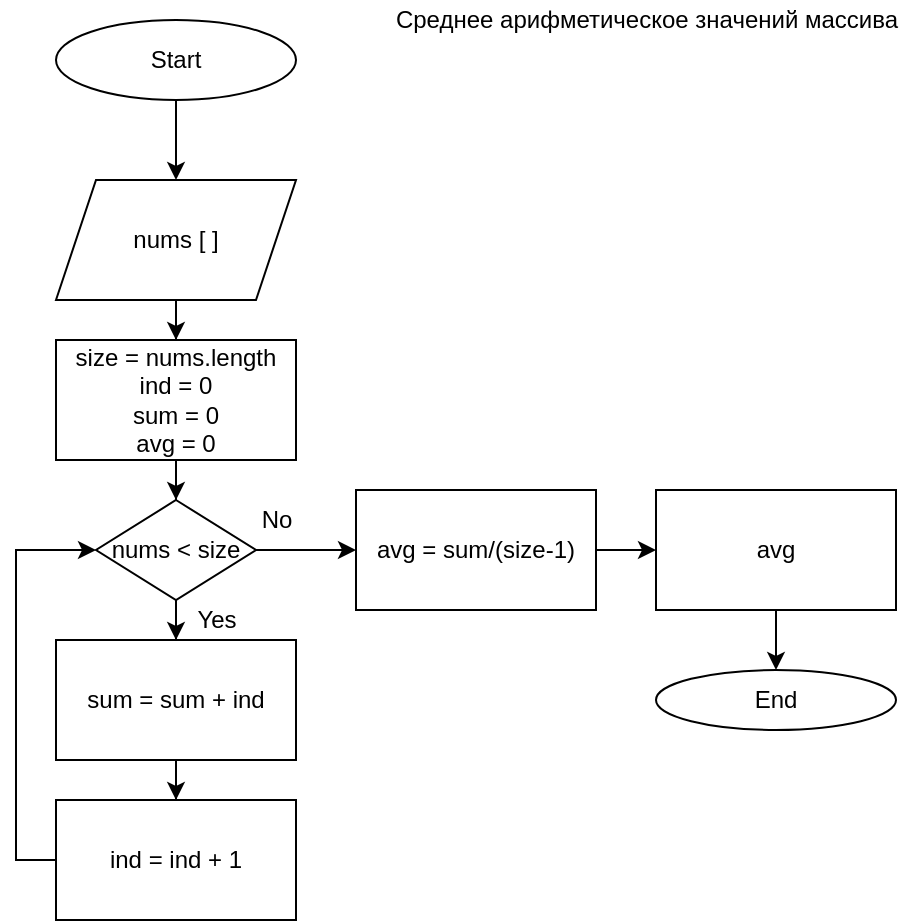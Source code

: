 <mxfile version="20.0.1" type="github" pages="3">
  <diagram id="YTG5BijakF3GWzwNf1cs" name="Ср арифметическое">
    <mxGraphModel dx="786" dy="457" grid="1" gridSize="10" guides="1" tooltips="1" connect="1" arrows="1" fold="1" page="1" pageScale="1" pageWidth="827" pageHeight="1169" math="0" shadow="0">
      <root>
        <mxCell id="0" />
        <mxCell id="1" parent="0" />
        <mxCell id="oxg_cV2wPCn3v-a3TKme-3" value="" style="edgeStyle=orthogonalEdgeStyle;rounded=0;orthogonalLoop=1;jettySize=auto;html=1;" parent="1" source="oxg_cV2wPCn3v-a3TKme-1" target="oxg_cV2wPCn3v-a3TKme-2" edge="1">
          <mxGeometry relative="1" as="geometry" />
        </mxCell>
        <mxCell id="oxg_cV2wPCn3v-a3TKme-1" value="Start" style="ellipse;whiteSpace=wrap;html=1;" parent="1" vertex="1">
          <mxGeometry x="70" y="30" width="120" height="40" as="geometry" />
        </mxCell>
        <mxCell id="oxg_cV2wPCn3v-a3TKme-5" value="" style="edgeStyle=orthogonalEdgeStyle;rounded=0;orthogonalLoop=1;jettySize=auto;html=1;" parent="1" source="oxg_cV2wPCn3v-a3TKme-2" target="oxg_cV2wPCn3v-a3TKme-4" edge="1">
          <mxGeometry relative="1" as="geometry" />
        </mxCell>
        <mxCell id="oxg_cV2wPCn3v-a3TKme-2" value="nums [ ]" style="shape=parallelogram;perimeter=parallelogramPerimeter;whiteSpace=wrap;html=1;fixedSize=1;" parent="1" vertex="1">
          <mxGeometry x="70" y="110" width="120" height="60" as="geometry" />
        </mxCell>
        <mxCell id="oxg_cV2wPCn3v-a3TKme-7" value="" style="edgeStyle=orthogonalEdgeStyle;rounded=0;orthogonalLoop=1;jettySize=auto;html=1;" parent="1" source="oxg_cV2wPCn3v-a3TKme-4" target="oxg_cV2wPCn3v-a3TKme-6" edge="1">
          <mxGeometry relative="1" as="geometry" />
        </mxCell>
        <mxCell id="oxg_cV2wPCn3v-a3TKme-4" value="size = nums.length&lt;br&gt;ind = 0&lt;br&gt;sum = 0&lt;br&gt;avg = 0" style="whiteSpace=wrap;html=1;" parent="1" vertex="1">
          <mxGeometry x="70" y="190" width="120" height="60" as="geometry" />
        </mxCell>
        <mxCell id="oxg_cV2wPCn3v-a3TKme-9" value="" style="edgeStyle=orthogonalEdgeStyle;rounded=0;orthogonalLoop=1;jettySize=auto;html=1;" parent="1" source="oxg_cV2wPCn3v-a3TKme-6" target="oxg_cV2wPCn3v-a3TKme-8" edge="1">
          <mxGeometry relative="1" as="geometry" />
        </mxCell>
        <mxCell id="oxg_cV2wPCn3v-a3TKme-15" value="" style="edgeStyle=orthogonalEdgeStyle;rounded=0;orthogonalLoop=1;jettySize=auto;html=1;" parent="1" source="oxg_cV2wPCn3v-a3TKme-6" target="oxg_cV2wPCn3v-a3TKme-14" edge="1">
          <mxGeometry relative="1" as="geometry" />
        </mxCell>
        <mxCell id="oxg_cV2wPCn3v-a3TKme-6" value="nums &amp;lt; size" style="rhombus;whiteSpace=wrap;html=1;" parent="1" vertex="1">
          <mxGeometry x="90" y="270" width="80" height="50" as="geometry" />
        </mxCell>
        <mxCell id="oxg_cV2wPCn3v-a3TKme-11" value="" style="edgeStyle=orthogonalEdgeStyle;rounded=0;orthogonalLoop=1;jettySize=auto;html=1;" parent="1" source="oxg_cV2wPCn3v-a3TKme-8" target="oxg_cV2wPCn3v-a3TKme-10" edge="1">
          <mxGeometry relative="1" as="geometry" />
        </mxCell>
        <mxCell id="oxg_cV2wPCn3v-a3TKme-8" value="sum = sum + ind" style="whiteSpace=wrap;html=1;" parent="1" vertex="1">
          <mxGeometry x="70" y="340" width="120" height="60" as="geometry" />
        </mxCell>
        <mxCell id="oxg_cV2wPCn3v-a3TKme-13" style="edgeStyle=orthogonalEdgeStyle;rounded=0;orthogonalLoop=1;jettySize=auto;html=1;entryX=0;entryY=0.5;entryDx=0;entryDy=0;" parent="1" source="oxg_cV2wPCn3v-a3TKme-10" target="oxg_cV2wPCn3v-a3TKme-6" edge="1">
          <mxGeometry relative="1" as="geometry">
            <Array as="points">
              <mxPoint x="50" y="450" />
              <mxPoint x="50" y="295" />
            </Array>
          </mxGeometry>
        </mxCell>
        <mxCell id="oxg_cV2wPCn3v-a3TKme-10" value="ind = ind + 1" style="whiteSpace=wrap;html=1;" parent="1" vertex="1">
          <mxGeometry x="70" y="420" width="120" height="60" as="geometry" />
        </mxCell>
        <mxCell id="oxg_cV2wPCn3v-a3TKme-12" value="Yes" style="text;html=1;align=center;verticalAlign=middle;resizable=0;points=[];autosize=1;strokeColor=none;fillColor=none;" parent="1" vertex="1">
          <mxGeometry x="130" y="320" width="40" height="20" as="geometry" />
        </mxCell>
        <mxCell id="oxg_cV2wPCn3v-a3TKme-18" value="" style="edgeStyle=orthogonalEdgeStyle;rounded=0;orthogonalLoop=1;jettySize=auto;html=1;" parent="1" source="oxg_cV2wPCn3v-a3TKme-14" target="oxg_cV2wPCn3v-a3TKme-17" edge="1">
          <mxGeometry relative="1" as="geometry" />
        </mxCell>
        <mxCell id="oxg_cV2wPCn3v-a3TKme-14" value="avg = sum/(size-1)" style="whiteSpace=wrap;html=1;" parent="1" vertex="1">
          <mxGeometry x="220" y="265" width="120" height="60" as="geometry" />
        </mxCell>
        <mxCell id="oxg_cV2wPCn3v-a3TKme-16" value="No" style="text;html=1;align=center;verticalAlign=middle;resizable=0;points=[];autosize=1;strokeColor=none;fillColor=none;" parent="1" vertex="1">
          <mxGeometry x="165" y="270" width="30" height="20" as="geometry" />
        </mxCell>
        <mxCell id="oxg_cV2wPCn3v-a3TKme-20" value="" style="edgeStyle=orthogonalEdgeStyle;rounded=0;orthogonalLoop=1;jettySize=auto;html=1;" parent="1" source="oxg_cV2wPCn3v-a3TKme-17" target="oxg_cV2wPCn3v-a3TKme-19" edge="1">
          <mxGeometry relative="1" as="geometry" />
        </mxCell>
        <mxCell id="oxg_cV2wPCn3v-a3TKme-17" value="avg" style="whiteSpace=wrap;html=1;" parent="1" vertex="1">
          <mxGeometry x="370" y="265" width="120" height="60" as="geometry" />
        </mxCell>
        <mxCell id="oxg_cV2wPCn3v-a3TKme-19" value="End" style="ellipse;whiteSpace=wrap;html=1;" parent="1" vertex="1">
          <mxGeometry x="370" y="355" width="120" height="30" as="geometry" />
        </mxCell>
        <mxCell id="oxg_cV2wPCn3v-a3TKme-21" value="Среднее арифметическое значений массива" style="text;html=1;align=center;verticalAlign=middle;resizable=0;points=[];autosize=1;strokeColor=none;fillColor=none;" parent="1" vertex="1">
          <mxGeometry x="230" y="20" width="270" height="20" as="geometry" />
        </mxCell>
      </root>
    </mxGraphModel>
  </diagram>
  <diagram id="S6Tjw5vEz0_ek_ZU0hYx" name="max и min">
    <mxGraphModel dx="1752" dy="538" grid="1" gridSize="10" guides="1" tooltips="1" connect="1" arrows="1" fold="1" page="1" pageScale="1" pageWidth="827" pageHeight="1169" math="0" shadow="0">
      <root>
        <mxCell id="0" />
        <mxCell id="1" parent="0" />
        <mxCell id="VdgQLD9p6MlkqXw6tG0k-1" value="" style="edgeStyle=orthogonalEdgeStyle;rounded=0;orthogonalLoop=1;jettySize=auto;html=1;" parent="1" source="VdgQLD9p6MlkqXw6tG0k-2" target="VdgQLD9p6MlkqXw6tG0k-4" edge="1">
          <mxGeometry relative="1" as="geometry" />
        </mxCell>
        <mxCell id="VdgQLD9p6MlkqXw6tG0k-2" value="Start" style="ellipse;whiteSpace=wrap;html=1;" parent="1" vertex="1">
          <mxGeometry x="90" y="20" width="120" height="40" as="geometry" />
        </mxCell>
        <mxCell id="VdgQLD9p6MlkqXw6tG0k-3" value="" style="edgeStyle=orthogonalEdgeStyle;rounded=0;orthogonalLoop=1;jettySize=auto;html=1;" parent="1" source="VdgQLD9p6MlkqXw6tG0k-4" target="VdgQLD9p6MlkqXw6tG0k-5" edge="1">
          <mxGeometry relative="1" as="geometry" />
        </mxCell>
        <mxCell id="VdgQLD9p6MlkqXw6tG0k-4" value="nums[]" style="shape=parallelogram;perimeter=parallelogramPerimeter;whiteSpace=wrap;html=1;fixedSize=1;" parent="1" vertex="1">
          <mxGeometry x="90" y="80" width="120" height="60" as="geometry" />
        </mxCell>
        <mxCell id="VdgQLD9p6MlkqXw6tG0k-8" value="" style="edgeStyle=orthogonalEdgeStyle;rounded=0;orthogonalLoop=1;jettySize=auto;html=1;" parent="1" source="VdgQLD9p6MlkqXw6tG0k-5" target="VdgQLD9p6MlkqXw6tG0k-7" edge="1">
          <mxGeometry relative="1" as="geometry" />
        </mxCell>
        <mxCell id="VdgQLD9p6MlkqXw6tG0k-5" value="size = nums.length&lt;br&gt;ind = 0&lt;br&gt;max_ind = 0&lt;br&gt;min_ind = 0" style="whiteSpace=wrap;html=1;" parent="1" vertex="1">
          <mxGeometry x="90" y="160" width="120" height="60" as="geometry" />
        </mxCell>
        <mxCell id="VdgQLD9p6MlkqXw6tG0k-6" value="Максимальное и минимальное значения массива" style="text;html=1;align=center;verticalAlign=middle;resizable=0;points=[];autosize=1;strokeColor=none;fillColor=none;" parent="1" vertex="1">
          <mxGeometry x="220" y="20" width="300" height="20" as="geometry" />
        </mxCell>
        <mxCell id="8Z7sShdauNJxdix8w5_9-2" value="" style="edgeStyle=orthogonalEdgeStyle;rounded=0;orthogonalLoop=1;jettySize=auto;html=1;" parent="1" source="VdgQLD9p6MlkqXw6tG0k-7" target="8Z7sShdauNJxdix8w5_9-1" edge="1">
          <mxGeometry relative="1" as="geometry" />
        </mxCell>
        <mxCell id="BnhzMOuhZzmrLUb_vjwI-6" value="" style="edgeStyle=orthogonalEdgeStyle;rounded=0;orthogonalLoop=1;jettySize=auto;html=1;" parent="1" source="VdgQLD9p6MlkqXw6tG0k-7" target="BnhzMOuhZzmrLUb_vjwI-5" edge="1">
          <mxGeometry relative="1" as="geometry" />
        </mxCell>
        <mxCell id="VdgQLD9p6MlkqXw6tG0k-7" value="ind &amp;lt; size" style="rhombus;whiteSpace=wrap;html=1;" parent="1" vertex="1">
          <mxGeometry x="110" y="240" width="80" height="50" as="geometry" />
        </mxCell>
        <mxCell id="8Z7sShdauNJxdix8w5_9-5" value="" style="edgeStyle=orthogonalEdgeStyle;rounded=0;orthogonalLoop=1;jettySize=auto;html=1;" parent="1" source="8Z7sShdauNJxdix8w5_9-1" target="8Z7sShdauNJxdix8w5_9-4" edge="1">
          <mxGeometry relative="1" as="geometry" />
        </mxCell>
        <mxCell id="BnhzMOuhZzmrLUb_vjwI-10" value="" style="edgeStyle=orthogonalEdgeStyle;rounded=0;orthogonalLoop=1;jettySize=auto;html=1;" parent="1" source="8Z7sShdauNJxdix8w5_9-1" target="M6kG2sWr0y_2JRx7dQzW-2" edge="1">
          <mxGeometry relative="1" as="geometry" />
        </mxCell>
        <mxCell id="8Z7sShdauNJxdix8w5_9-1" value="nums[ind] &amp;gt; nums[max_ind]" style="rhombus;whiteSpace=wrap;html=1;" parent="1" vertex="1">
          <mxGeometry x="45" y="310" width="210" height="50" as="geometry" />
        </mxCell>
        <mxCell id="8Z7sShdauNJxdix8w5_9-3" value="Yes" style="text;html=1;align=center;verticalAlign=middle;resizable=0;points=[];autosize=1;strokeColor=none;fillColor=none;" parent="1" vertex="1">
          <mxGeometry x="160" y="290" width="40" height="20" as="geometry" />
        </mxCell>
        <mxCell id="BnhzMOuhZzmrLUb_vjwI-9" style="edgeStyle=orthogonalEdgeStyle;rounded=0;orthogonalLoop=1;jettySize=auto;html=1;entryX=0.425;entryY=1.025;entryDx=0;entryDy=0;entryPerimeter=0;" parent="1" source="8Z7sShdauNJxdix8w5_9-4" target="htMgXUhIzgBhb2v0sTxX-1" edge="1">
          <mxGeometry relative="1" as="geometry">
            <Array as="points">
              <mxPoint x="-170" y="335" />
            </Array>
          </mxGeometry>
        </mxCell>
        <mxCell id="8Z7sShdauNJxdix8w5_9-4" value="max_ind = ind" style="whiteSpace=wrap;html=1;" parent="1" vertex="1">
          <mxGeometry x="-120" y="315" width="120" height="40" as="geometry" />
        </mxCell>
        <mxCell id="M6kG2sWr0y_2JRx7dQzW-6" value="" style="edgeStyle=orthogonalEdgeStyle;rounded=0;orthogonalLoop=1;jettySize=auto;html=1;" parent="1" source="M6kG2sWr0y_2JRx7dQzW-2" target="M6kG2sWr0y_2JRx7dQzW-3" edge="1">
          <mxGeometry relative="1" as="geometry" />
        </mxCell>
        <mxCell id="BnhzMOuhZzmrLUb_vjwI-15" style="edgeStyle=orthogonalEdgeStyle;rounded=0;orthogonalLoop=1;jettySize=auto;html=1;entryX=0.417;entryY=1.075;entryDx=0;entryDy=0;entryPerimeter=0;" parent="1" source="M6kG2sWr0y_2JRx7dQzW-2" target="htMgXUhIzgBhb2v0sTxX-1" edge="1">
          <mxGeometry relative="1" as="geometry">
            <Array as="points">
              <mxPoint x="150" y="470" />
              <mxPoint x="-170" y="470" />
            </Array>
          </mxGeometry>
        </mxCell>
        <mxCell id="M6kG2sWr0y_2JRx7dQzW-2" value="nums[ind] &amp;lt; nums[min_ind]" style="rhombus;whiteSpace=wrap;html=1;" parent="1" vertex="1">
          <mxGeometry x="45" y="390" width="210" height="50" as="geometry" />
        </mxCell>
        <mxCell id="BnhzMOuhZzmrLUb_vjwI-18" style="edgeStyle=orthogonalEdgeStyle;rounded=0;orthogonalLoop=1;jettySize=auto;html=1;entryX=0.417;entryY=1.075;entryDx=0;entryDy=0;entryPerimeter=0;" parent="1" source="M6kG2sWr0y_2JRx7dQzW-3" target="htMgXUhIzgBhb2v0sTxX-1" edge="1">
          <mxGeometry relative="1" as="geometry">
            <Array as="points">
              <mxPoint x="-170" y="410" />
            </Array>
          </mxGeometry>
        </mxCell>
        <mxCell id="M6kG2sWr0y_2JRx7dQzW-3" value="min_ind = ind" style="whiteSpace=wrap;html=1;" parent="1" vertex="1">
          <mxGeometry x="-120" y="395" width="120" height="40" as="geometry" />
        </mxCell>
        <mxCell id="k8qd91L1VSYuBrpuN3Gy-1" style="edgeStyle=orthogonalEdgeStyle;rounded=0;orthogonalLoop=1;jettySize=auto;html=1;entryX=0;entryY=0.5;entryDx=0;entryDy=0;" parent="1" source="htMgXUhIzgBhb2v0sTxX-1" target="VdgQLD9p6MlkqXw6tG0k-7" edge="1">
          <mxGeometry relative="1" as="geometry">
            <Array as="points">
              <mxPoint x="-80" y="265" />
            </Array>
          </mxGeometry>
        </mxCell>
        <mxCell id="htMgXUhIzgBhb2v0sTxX-1" value="ind = ind + 1" style="whiteSpace=wrap;html=1;" parent="1" vertex="1">
          <mxGeometry x="-220" y="240" width="120" height="40" as="geometry" />
        </mxCell>
        <mxCell id="BnhzMOuhZzmrLUb_vjwI-3" value="End" style="ellipse;whiteSpace=wrap;html=1;" parent="1" vertex="1">
          <mxGeometry x="400" y="242.5" width="120" height="45" as="geometry" />
        </mxCell>
        <mxCell id="BnhzMOuhZzmrLUb_vjwI-7" value="" style="edgeStyle=orthogonalEdgeStyle;rounded=0;orthogonalLoop=1;jettySize=auto;html=1;" parent="1" source="BnhzMOuhZzmrLUb_vjwI-5" target="BnhzMOuhZzmrLUb_vjwI-3" edge="1">
          <mxGeometry relative="1" as="geometry" />
        </mxCell>
        <mxCell id="BnhzMOuhZzmrLUb_vjwI-5" value="max_ind&lt;br&gt;min_ind" style="shape=document;whiteSpace=wrap;html=1;boundedLbl=1;" parent="1" vertex="1">
          <mxGeometry x="250" y="237.5" width="120" height="55" as="geometry" />
        </mxCell>
        <mxCell id="BnhzMOuhZzmrLUb_vjwI-8" value="Yes" style="text;html=1;align=center;verticalAlign=middle;resizable=0;points=[];autosize=1;strokeColor=none;fillColor=none;" parent="1" vertex="1">
          <mxGeometry y="310" width="40" height="20" as="geometry" />
        </mxCell>
        <mxCell id="BnhzMOuhZzmrLUb_vjwI-11" value="No" style="text;html=1;align=center;verticalAlign=middle;resizable=0;points=[];autosize=1;strokeColor=none;fillColor=none;" parent="1" vertex="1">
          <mxGeometry x="155" y="360" width="30" height="20" as="geometry" />
        </mxCell>
        <mxCell id="BnhzMOuhZzmrLUb_vjwI-16" value="Yes" style="text;html=1;align=center;verticalAlign=middle;resizable=0;points=[];autosize=1;strokeColor=none;fillColor=none;" parent="1" vertex="1">
          <mxGeometry y="395" width="40" height="20" as="geometry" />
        </mxCell>
        <mxCell id="BnhzMOuhZzmrLUb_vjwI-17" value="No" style="text;html=1;align=center;verticalAlign=middle;resizable=0;points=[];autosize=1;strokeColor=none;fillColor=none;" parent="1" vertex="1">
          <mxGeometry x="155" y="440" width="30" height="20" as="geometry" />
        </mxCell>
      </root>
    </mxGraphModel>
  </diagram>
  <diagram id="3d2CSoYQvJXR7V6OULFS" name="between max и min">
    <mxGraphModel dx="1613" dy="457" grid="1" gridSize="10" guides="1" tooltips="1" connect="1" arrows="1" fold="1" page="1" pageScale="1" pageWidth="827" pageHeight="1169" math="0" shadow="0">
      <root>
        <mxCell id="0" />
        <mxCell id="1" parent="0" />
        <mxCell id="SLHdpA_3gFi9jVJ7Q_qU-1" value="" style="edgeStyle=orthogonalEdgeStyle;rounded=0;orthogonalLoop=1;jettySize=auto;html=1;" parent="1" source="SLHdpA_3gFi9jVJ7Q_qU-2" target="SLHdpA_3gFi9jVJ7Q_qU-4" edge="1">
          <mxGeometry relative="1" as="geometry" />
        </mxCell>
        <mxCell id="SLHdpA_3gFi9jVJ7Q_qU-2" value="Start" style="ellipse;whiteSpace=wrap;html=1;" parent="1" vertex="1">
          <mxGeometry x="90" y="20" width="120" height="40" as="geometry" />
        </mxCell>
        <mxCell id="SLHdpA_3gFi9jVJ7Q_qU-3" value="" style="edgeStyle=orthogonalEdgeStyle;rounded=0;orthogonalLoop=1;jettySize=auto;html=1;" parent="1" source="SLHdpA_3gFi9jVJ7Q_qU-4" target="SLHdpA_3gFi9jVJ7Q_qU-6" edge="1">
          <mxGeometry relative="1" as="geometry" />
        </mxCell>
        <mxCell id="SLHdpA_3gFi9jVJ7Q_qU-4" value="nums[]" style="shape=parallelogram;perimeter=parallelogramPerimeter;whiteSpace=wrap;html=1;fixedSize=1;" parent="1" vertex="1">
          <mxGeometry x="90" y="80" width="120" height="60" as="geometry" />
        </mxCell>
        <mxCell id="SLHdpA_3gFi9jVJ7Q_qU-5" value="" style="edgeStyle=orthogonalEdgeStyle;rounded=0;orthogonalLoop=1;jettySize=auto;html=1;" parent="1" source="SLHdpA_3gFi9jVJ7Q_qU-6" target="SLHdpA_3gFi9jVJ7Q_qU-10" edge="1">
          <mxGeometry relative="1" as="geometry" />
        </mxCell>
        <mxCell id="SLHdpA_3gFi9jVJ7Q_qU-6" value="size = nums.length&lt;br&gt;ind = 0&lt;br&gt;max_ind = 0&lt;br&gt;min_ind = 0" style="whiteSpace=wrap;html=1;" parent="1" vertex="1">
          <mxGeometry x="90" y="160" width="120" height="60" as="geometry" />
        </mxCell>
        <mxCell id="SLHdpA_3gFi9jVJ7Q_qU-7" value="Максимальное и минимальное значения массива + сумма значений между ними" style="text;html=1;align=center;verticalAlign=middle;resizable=0;points=[];autosize=1;strokeColor=none;fillColor=none;" parent="1" vertex="1">
          <mxGeometry x="240" y="10" width="470" height="20" as="geometry" />
        </mxCell>
        <mxCell id="SLHdpA_3gFi9jVJ7Q_qU-8" value="" style="edgeStyle=orthogonalEdgeStyle;rounded=0;orthogonalLoop=1;jettySize=auto;html=1;" parent="1" source="SLHdpA_3gFi9jVJ7Q_qU-10" target="SLHdpA_3gFi9jVJ7Q_qU-13" edge="1">
          <mxGeometry relative="1" as="geometry" />
        </mxCell>
        <mxCell id="kiZFvkPmxWAe_gE6Xaqc-2" value="" style="edgeStyle=orthogonalEdgeStyle;rounded=0;orthogonalLoop=1;jettySize=auto;html=1;" parent="1" source="SLHdpA_3gFi9jVJ7Q_qU-10" target="kiZFvkPmxWAe_gE6Xaqc-1" edge="1">
          <mxGeometry relative="1" as="geometry" />
        </mxCell>
        <mxCell id="SLHdpA_3gFi9jVJ7Q_qU-10" value="ind &amp;lt; size" style="rhombus;whiteSpace=wrap;html=1;" parent="1" vertex="1">
          <mxGeometry x="110" y="240" width="80" height="50" as="geometry" />
        </mxCell>
        <mxCell id="SLHdpA_3gFi9jVJ7Q_qU-11" value="" style="edgeStyle=orthogonalEdgeStyle;rounded=0;orthogonalLoop=1;jettySize=auto;html=1;" parent="1" source="SLHdpA_3gFi9jVJ7Q_qU-13" target="SLHdpA_3gFi9jVJ7Q_qU-16" edge="1">
          <mxGeometry relative="1" as="geometry" />
        </mxCell>
        <mxCell id="SLHdpA_3gFi9jVJ7Q_qU-12" value="" style="edgeStyle=orthogonalEdgeStyle;rounded=0;orthogonalLoop=1;jettySize=auto;html=1;" parent="1" source="SLHdpA_3gFi9jVJ7Q_qU-13" target="SLHdpA_3gFi9jVJ7Q_qU-19" edge="1">
          <mxGeometry relative="1" as="geometry" />
        </mxCell>
        <mxCell id="SLHdpA_3gFi9jVJ7Q_qU-13" value="nums[ind] &amp;gt; nums[max_ind]" style="rhombus;whiteSpace=wrap;html=1;" parent="1" vertex="1">
          <mxGeometry x="45" y="310" width="210" height="50" as="geometry" />
        </mxCell>
        <mxCell id="SLHdpA_3gFi9jVJ7Q_qU-14" value="Yes" style="text;html=1;align=center;verticalAlign=middle;resizable=0;points=[];autosize=1;strokeColor=none;fillColor=none;" parent="1" vertex="1">
          <mxGeometry x="160" y="290" width="40" height="20" as="geometry" />
        </mxCell>
        <mxCell id="SLHdpA_3gFi9jVJ7Q_qU-15" style="edgeStyle=orthogonalEdgeStyle;rounded=0;orthogonalLoop=1;jettySize=auto;html=1;entryX=0.425;entryY=1.025;entryDx=0;entryDy=0;entryPerimeter=0;" parent="1" source="SLHdpA_3gFi9jVJ7Q_qU-16" target="SLHdpA_3gFi9jVJ7Q_qU-23" edge="1">
          <mxGeometry relative="1" as="geometry">
            <Array as="points">
              <mxPoint x="-170" y="335" />
            </Array>
          </mxGeometry>
        </mxCell>
        <mxCell id="SLHdpA_3gFi9jVJ7Q_qU-16" value="max_ind = ind" style="whiteSpace=wrap;html=1;" parent="1" vertex="1">
          <mxGeometry x="-120" y="315" width="120" height="40" as="geometry" />
        </mxCell>
        <mxCell id="SLHdpA_3gFi9jVJ7Q_qU-17" value="" style="edgeStyle=orthogonalEdgeStyle;rounded=0;orthogonalLoop=1;jettySize=auto;html=1;" parent="1" source="SLHdpA_3gFi9jVJ7Q_qU-19" target="SLHdpA_3gFi9jVJ7Q_qU-21" edge="1">
          <mxGeometry relative="1" as="geometry" />
        </mxCell>
        <mxCell id="SLHdpA_3gFi9jVJ7Q_qU-18" style="edgeStyle=orthogonalEdgeStyle;rounded=0;orthogonalLoop=1;jettySize=auto;html=1;entryX=0.417;entryY=1.075;entryDx=0;entryDy=0;entryPerimeter=0;" parent="1" source="SLHdpA_3gFi9jVJ7Q_qU-19" target="SLHdpA_3gFi9jVJ7Q_qU-23" edge="1">
          <mxGeometry relative="1" as="geometry">
            <Array as="points">
              <mxPoint x="150" y="470" />
              <mxPoint x="-170" y="470" />
            </Array>
          </mxGeometry>
        </mxCell>
        <mxCell id="SLHdpA_3gFi9jVJ7Q_qU-19" value="nums[ind] &amp;lt; nums[min_ind]" style="rhombus;whiteSpace=wrap;html=1;" parent="1" vertex="1">
          <mxGeometry x="45" y="390" width="210" height="50" as="geometry" />
        </mxCell>
        <mxCell id="SLHdpA_3gFi9jVJ7Q_qU-20" style="edgeStyle=orthogonalEdgeStyle;rounded=0;orthogonalLoop=1;jettySize=auto;html=1;entryX=0.417;entryY=1.075;entryDx=0;entryDy=0;entryPerimeter=0;" parent="1" source="SLHdpA_3gFi9jVJ7Q_qU-21" target="SLHdpA_3gFi9jVJ7Q_qU-23" edge="1">
          <mxGeometry relative="1" as="geometry">
            <Array as="points">
              <mxPoint x="-170" y="410" />
            </Array>
          </mxGeometry>
        </mxCell>
        <mxCell id="SLHdpA_3gFi9jVJ7Q_qU-21" value="min_ind = ind" style="whiteSpace=wrap;html=1;" parent="1" vertex="1">
          <mxGeometry x="-120" y="395" width="120" height="40" as="geometry" />
        </mxCell>
        <mxCell id="SLHdpA_3gFi9jVJ7Q_qU-22" style="edgeStyle=orthogonalEdgeStyle;rounded=0;orthogonalLoop=1;jettySize=auto;html=1;entryX=0;entryY=0.5;entryDx=0;entryDy=0;" parent="1" source="SLHdpA_3gFi9jVJ7Q_qU-23" target="SLHdpA_3gFi9jVJ7Q_qU-10" edge="1">
          <mxGeometry relative="1" as="geometry">
            <Array as="points">
              <mxPoint x="-80" y="265" />
            </Array>
          </mxGeometry>
        </mxCell>
        <mxCell id="SLHdpA_3gFi9jVJ7Q_qU-23" value="ind = ind + 1" style="whiteSpace=wrap;html=1;" parent="1" vertex="1">
          <mxGeometry x="-220" y="240" width="120" height="40" as="geometry" />
        </mxCell>
        <mxCell id="SLHdpA_3gFi9jVJ7Q_qU-27" value="Yes" style="text;html=1;align=center;verticalAlign=middle;resizable=0;points=[];autosize=1;strokeColor=none;fillColor=none;" parent="1" vertex="1">
          <mxGeometry y="310" width="40" height="20" as="geometry" />
        </mxCell>
        <mxCell id="SLHdpA_3gFi9jVJ7Q_qU-28" value="No" style="text;html=1;align=center;verticalAlign=middle;resizable=0;points=[];autosize=1;strokeColor=none;fillColor=none;" parent="1" vertex="1">
          <mxGeometry x="155" y="360" width="30" height="20" as="geometry" />
        </mxCell>
        <mxCell id="SLHdpA_3gFi9jVJ7Q_qU-29" value="Yes" style="text;html=1;align=center;verticalAlign=middle;resizable=0;points=[];autosize=1;strokeColor=none;fillColor=none;" parent="1" vertex="1">
          <mxGeometry y="395" width="40" height="20" as="geometry" />
        </mxCell>
        <mxCell id="SLHdpA_3gFi9jVJ7Q_qU-30" value="No" style="text;html=1;align=center;verticalAlign=middle;resizable=0;points=[];autosize=1;strokeColor=none;fillColor=none;" parent="1" vertex="1">
          <mxGeometry x="155" y="440" width="30" height="20" as="geometry" />
        </mxCell>
        <mxCell id="kiZFvkPmxWAe_gE6Xaqc-4" value="" style="edgeStyle=orthogonalEdgeStyle;rounded=0;orthogonalLoop=1;jettySize=auto;html=1;" parent="1" source="kiZFvkPmxWAe_gE6Xaqc-1" target="kiZFvkPmxWAe_gE6Xaqc-3" edge="1">
          <mxGeometry relative="1" as="geometry" />
        </mxCell>
        <mxCell id="kiZFvkPmxWAe_gE6Xaqc-1" value="max_ind&lt;br&gt;min_ind" style="shape=document;whiteSpace=wrap;html=1;boundedLbl=1;" parent="1" vertex="1">
          <mxGeometry x="250" y="242.5" width="120" height="45" as="geometry" />
        </mxCell>
        <mxCell id="kiZFvkPmxWAe_gE6Xaqc-16" value="" style="edgeStyle=orthogonalEdgeStyle;rounded=0;orthogonalLoop=1;jettySize=auto;html=1;" parent="1" source="kiZFvkPmxWAe_gE6Xaqc-3" target="kiZFvkPmxWAe_gE6Xaqc-15" edge="1">
          <mxGeometry relative="1" as="geometry" />
        </mxCell>
        <mxCell id="kiZFvkPmxWAe_gE6Xaqc-3" value="sum_between = 0" style="whiteSpace=wrap;html=1;" parent="1" vertex="1">
          <mxGeometry x="400" y="242.5" width="120" height="45" as="geometry" />
        </mxCell>
        <mxCell id="kiZFvkPmxWAe_gE6Xaqc-10" value="" style="edgeStyle=orthogonalEdgeStyle;rounded=0;orthogonalLoop=1;jettySize=auto;html=1;" parent="1" source="kiZFvkPmxWAe_gE6Xaqc-7" target="kiZFvkPmxWAe_gE6Xaqc-9" edge="1">
          <mxGeometry relative="1" as="geometry" />
        </mxCell>
        <mxCell id="kiZFvkPmxWAe_gE6Xaqc-31" value="" style="edgeStyle=orthogonalEdgeStyle;rounded=0;orthogonalLoop=1;jettySize=auto;html=1;" parent="1" source="kiZFvkPmxWAe_gE6Xaqc-7" target="kiZFvkPmxWAe_gE6Xaqc-29" edge="1">
          <mxGeometry relative="1" as="geometry" />
        </mxCell>
        <mxCell id="kiZFvkPmxWAe_gE6Xaqc-7" value="ind &amp;lt; max_ind" style="rhombus;whiteSpace=wrap;html=1;" parent="1" vertex="1">
          <mxGeometry x="385" y="410" width="150" height="80" as="geometry" />
        </mxCell>
        <mxCell id="kiZFvkPmxWAe_gE6Xaqc-13" value="" style="edgeStyle=orthogonalEdgeStyle;rounded=0;orthogonalLoop=1;jettySize=auto;html=1;" parent="1" source="kiZFvkPmxWAe_gE6Xaqc-9" target="kiZFvkPmxWAe_gE6Xaqc-12" edge="1">
          <mxGeometry relative="1" as="geometry" />
        </mxCell>
        <mxCell id="kiZFvkPmxWAe_gE6Xaqc-9" value="sum_between = &amp;nbsp;nums[min_ind +1]" style="whiteSpace=wrap;html=1;" parent="1" vertex="1">
          <mxGeometry x="400" y="520" width="120" height="60" as="geometry" />
        </mxCell>
        <mxCell id="kiZFvkPmxWAe_gE6Xaqc-11" value="Yes" style="text;html=1;align=center;verticalAlign=middle;resizable=0;points=[];autosize=1;strokeColor=none;fillColor=none;" parent="1" vertex="1">
          <mxGeometry x="420" y="490" width="40" height="20" as="geometry" />
        </mxCell>
        <mxCell id="kiZFvkPmxWAe_gE6Xaqc-14" style="edgeStyle=orthogonalEdgeStyle;rounded=0;orthogonalLoop=1;jettySize=auto;html=1;entryX=0;entryY=0.5;entryDx=0;entryDy=0;" parent="1" source="kiZFvkPmxWAe_gE6Xaqc-12" target="kiZFvkPmxWAe_gE6Xaqc-7" edge="1">
          <mxGeometry relative="1" as="geometry">
            <Array as="points">
              <mxPoint x="365" y="630" />
              <mxPoint x="365" y="450" />
            </Array>
          </mxGeometry>
        </mxCell>
        <mxCell id="kiZFvkPmxWAe_gE6Xaqc-12" value="min_ind + 1 = min_ind +1+1" style="whiteSpace=wrap;html=1;" parent="1" vertex="1">
          <mxGeometry x="400" y="600" width="120" height="60" as="geometry" />
        </mxCell>
        <mxCell id="kiZFvkPmxWAe_gE6Xaqc-17" value="" style="edgeStyle=orthogonalEdgeStyle;rounded=0;orthogonalLoop=1;jettySize=auto;html=1;" parent="1" source="kiZFvkPmxWAe_gE6Xaqc-15" target="kiZFvkPmxWAe_gE6Xaqc-7" edge="1">
          <mxGeometry relative="1" as="geometry" />
        </mxCell>
        <mxCell id="kiZFvkPmxWAe_gE6Xaqc-19" value="" style="edgeStyle=orthogonalEdgeStyle;rounded=0;orthogonalLoop=1;jettySize=auto;html=1;" parent="1" source="kiZFvkPmxWAe_gE6Xaqc-15" target="kiZFvkPmxWAe_gE6Xaqc-18" edge="1">
          <mxGeometry relative="1" as="geometry" />
        </mxCell>
        <mxCell id="kiZFvkPmxWAe_gE6Xaqc-15" value="max_ind &amp;gt; min_ind" style="rhombus;whiteSpace=wrap;html=1;" parent="1" vertex="1">
          <mxGeometry x="385" y="310" width="150" height="80" as="geometry" />
        </mxCell>
        <mxCell id="kiZFvkPmxWAe_gE6Xaqc-23" value="" style="edgeStyle=orthogonalEdgeStyle;rounded=0;orthogonalLoop=1;jettySize=auto;html=1;" parent="1" source="kiZFvkPmxWAe_gE6Xaqc-18" target="kiZFvkPmxWAe_gE6Xaqc-22" edge="1">
          <mxGeometry relative="1" as="geometry" />
        </mxCell>
        <mxCell id="kiZFvkPmxWAe_gE6Xaqc-30" value="" style="edgeStyle=orthogonalEdgeStyle;rounded=0;orthogonalLoop=1;jettySize=auto;html=1;" parent="1" source="kiZFvkPmxWAe_gE6Xaqc-18" target="kiZFvkPmxWAe_gE6Xaqc-29" edge="1">
          <mxGeometry relative="1" as="geometry" />
        </mxCell>
        <mxCell id="kiZFvkPmxWAe_gE6Xaqc-18" value="ind &amp;lt; min_ind" style="rhombus;whiteSpace=wrap;html=1;" parent="1" vertex="1">
          <mxGeometry x="560" y="310" width="130" height="80" as="geometry" />
        </mxCell>
        <mxCell id="kiZFvkPmxWAe_gE6Xaqc-20" value="No" style="text;html=1;align=center;verticalAlign=middle;resizable=0;points=[];autosize=1;strokeColor=none;fillColor=none;" parent="1" vertex="1">
          <mxGeometry x="530" y="330" width="30" height="20" as="geometry" />
        </mxCell>
        <mxCell id="kiZFvkPmxWAe_gE6Xaqc-21" value="Yes" style="text;html=1;align=center;verticalAlign=middle;resizable=0;points=[];autosize=1;strokeColor=none;fillColor=none;" parent="1" vertex="1">
          <mxGeometry x="460" y="390" width="40" height="20" as="geometry" />
        </mxCell>
        <mxCell id="kiZFvkPmxWAe_gE6Xaqc-25" value="" style="edgeStyle=orthogonalEdgeStyle;rounded=0;orthogonalLoop=1;jettySize=auto;html=1;" parent="1" source="kiZFvkPmxWAe_gE6Xaqc-22" target="kiZFvkPmxWAe_gE6Xaqc-24" edge="1">
          <mxGeometry relative="1" as="geometry" />
        </mxCell>
        <mxCell id="kiZFvkPmxWAe_gE6Xaqc-22" value="sum_between = nums[max_ind +1]" style="whiteSpace=wrap;html=1;" parent="1" vertex="1">
          <mxGeometry x="710" y="320" width="120" height="60" as="geometry" />
        </mxCell>
        <mxCell id="kiZFvkPmxWAe_gE6Xaqc-27" style="edgeStyle=orthogonalEdgeStyle;rounded=0;orthogonalLoop=1;jettySize=auto;html=1;entryX=0.5;entryY=0;entryDx=0;entryDy=0;" parent="1" source="kiZFvkPmxWAe_gE6Xaqc-24" target="kiZFvkPmxWAe_gE6Xaqc-18" edge="1">
          <mxGeometry relative="1" as="geometry">
            <Array as="points">
              <mxPoint x="910" y="290" />
              <mxPoint x="625" y="290" />
            </Array>
          </mxGeometry>
        </mxCell>
        <mxCell id="kiZFvkPmxWAe_gE6Xaqc-24" value="max_ind +1 = max_ind +1 +1" style="whiteSpace=wrap;html=1;" parent="1" vertex="1">
          <mxGeometry x="850" y="320" width="120" height="60" as="geometry" />
        </mxCell>
        <mxCell id="kiZFvkPmxWAe_gE6Xaqc-28" value="Yes" style="text;html=1;align=center;verticalAlign=middle;resizable=0;points=[];autosize=1;strokeColor=none;fillColor=none;" parent="1" vertex="1">
          <mxGeometry x="670" y="330" width="40" height="20" as="geometry" />
        </mxCell>
        <mxCell id="kiZFvkPmxWAe_gE6Xaqc-35" value="" style="edgeStyle=orthogonalEdgeStyle;rounded=0;orthogonalLoop=1;jettySize=auto;html=1;" parent="1" source="kiZFvkPmxWAe_gE6Xaqc-29" target="kiZFvkPmxWAe_gE6Xaqc-34" edge="1">
          <mxGeometry relative="1" as="geometry" />
        </mxCell>
        <mxCell id="kiZFvkPmxWAe_gE6Xaqc-29" value="sum_between" style="shape=document;whiteSpace=wrap;html=1;boundedLbl=1;" parent="1" vertex="1">
          <mxGeometry x="565" y="410" width="120" height="80" as="geometry" />
        </mxCell>
        <mxCell id="kiZFvkPmxWAe_gE6Xaqc-32" value="No" style="text;html=1;align=center;verticalAlign=middle;resizable=0;points=[];autosize=1;strokeColor=none;fillColor=none;" parent="1" vertex="1">
          <mxGeometry x="535" y="430" width="30" height="20" as="geometry" />
        </mxCell>
        <mxCell id="kiZFvkPmxWAe_gE6Xaqc-33" value="No" style="text;html=1;align=center;verticalAlign=middle;resizable=0;points=[];autosize=1;strokeColor=none;fillColor=none;" parent="1" vertex="1">
          <mxGeometry x="625" y="390" width="30" height="20" as="geometry" />
        </mxCell>
        <mxCell id="kiZFvkPmxWAe_gE6Xaqc-34" value="End" style="ellipse;whiteSpace=wrap;html=1;" parent="1" vertex="1">
          <mxGeometry x="720" y="425" width="120" height="50" as="geometry" />
        </mxCell>
      </root>
    </mxGraphModel>
  </diagram>
</mxfile>
